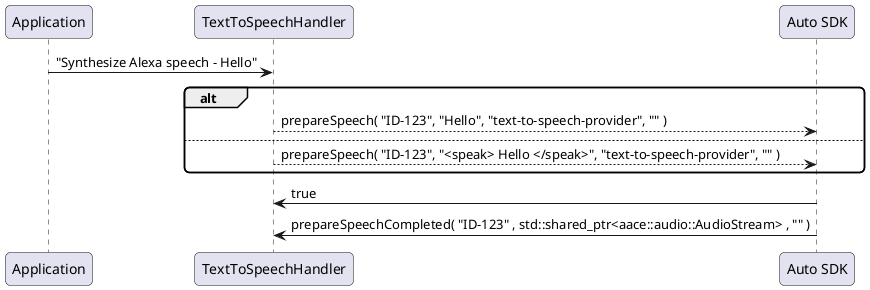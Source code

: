 @startuml
skinparam roundcorner 10
participant Application 
participant TextToSpeechHandler 
participant "Auto SDK"
Application->TextToSpeechHandler: "Synthesize Alexa speech - Hello"

alt
	TextToSpeechHandler-->"Auto SDK" : prepareSpeech( "ID-123", "Hello", "text-to-speech-provider", "" )
else
	TextToSpeechHandler-->"Auto SDK" : prepareSpeech( "ID-123", "<speak> Hello </speak>", "text-to-speech-provider", "" )	
end

"Auto SDK"->TextToSpeechHandler: true
"Auto SDK"->TextToSpeechHandler: prepareSpeechCompleted( "ID-123" , std::shared_ptr<aace::audio::AudioStream> , "" )
@enduml